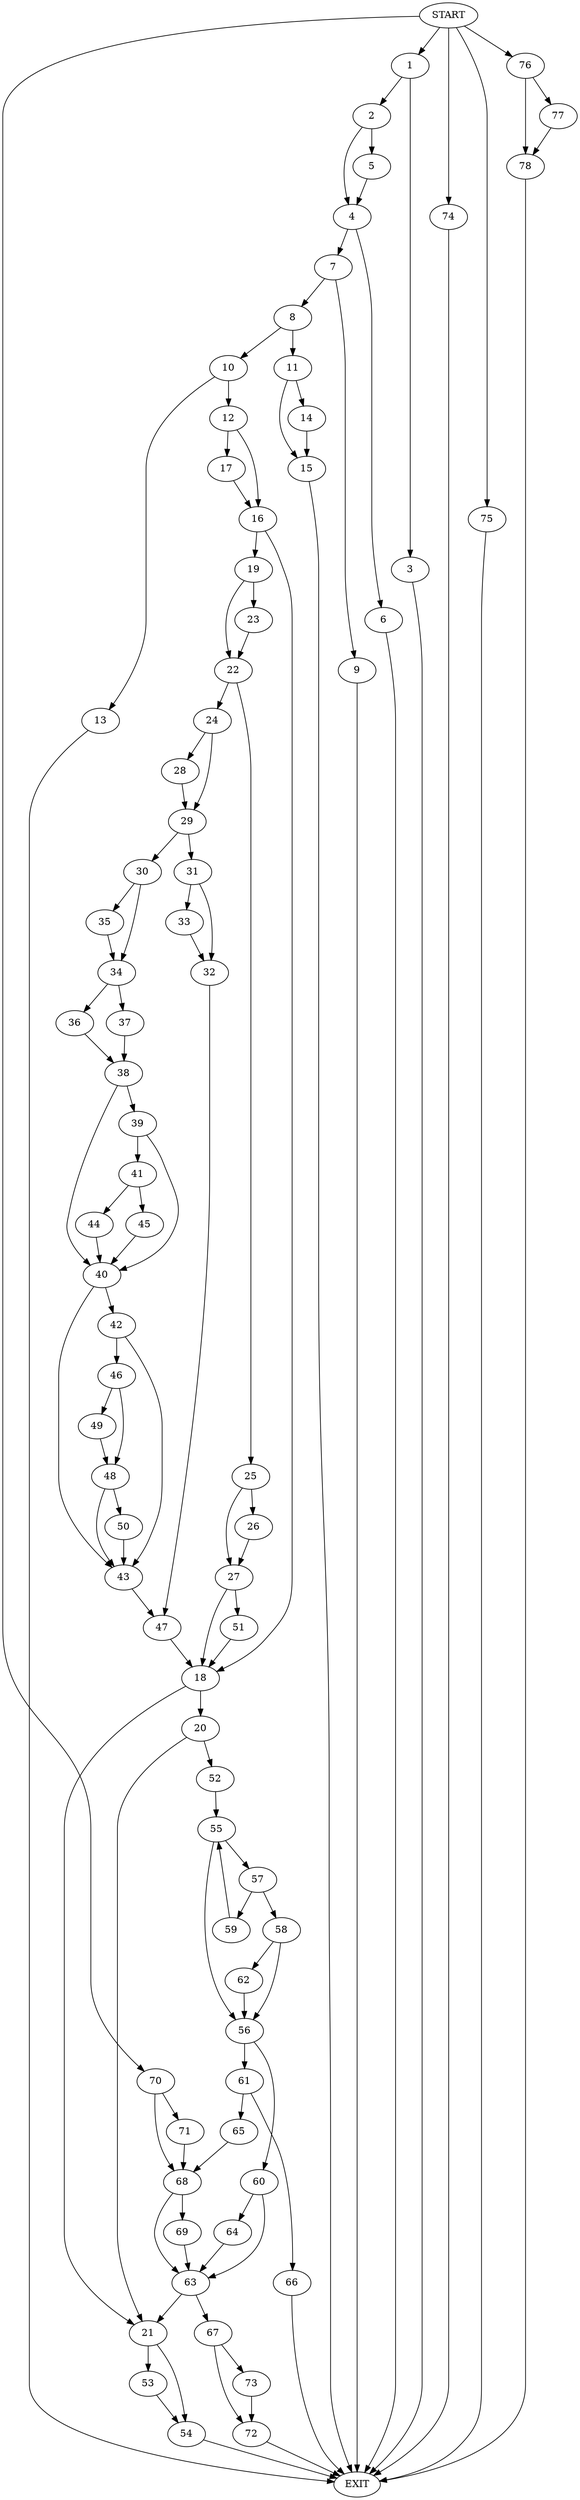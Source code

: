 digraph {
0 [label="START"]
79 [label="EXIT"]
0 -> 1
1 -> 2
1 -> 3
3 -> 79
2 -> 4
2 -> 5
4 -> 6
4 -> 7
5 -> 4
7 -> 8
7 -> 9
6 -> 79
8 -> 10
8 -> 11
9 -> 79
10 -> 12
10 -> 13
11 -> 14
11 -> 15
12 -> 16
12 -> 17
13 -> 79
17 -> 16
16 -> 18
16 -> 19
18 -> 20
18 -> 21
19 -> 22
19 -> 23
22 -> 24
22 -> 25
23 -> 22
25 -> 26
25 -> 27
24 -> 28
24 -> 29
29 -> 30
29 -> 31
28 -> 29
31 -> 32
31 -> 33
30 -> 34
30 -> 35
34 -> 36
34 -> 37
35 -> 34
36 -> 38
37 -> 38
38 -> 39
38 -> 40
39 -> 40
39 -> 41
40 -> 42
40 -> 43
41 -> 44
41 -> 45
44 -> 40
45 -> 40
42 -> 46
42 -> 43
43 -> 47
46 -> 48
46 -> 49
49 -> 48
48 -> 43
48 -> 50
50 -> 43
47 -> 18
32 -> 47
33 -> 32
27 -> 51
27 -> 18
26 -> 27
51 -> 18
20 -> 21
20 -> 52
21 -> 53
21 -> 54
52 -> 55
55 -> 56
55 -> 57
57 -> 58
57 -> 59
56 -> 60
56 -> 61
58 -> 56
58 -> 62
59 -> 55
62 -> 56
60 -> 63
60 -> 64
61 -> 65
61 -> 66
64 -> 63
63 -> 67
63 -> 21
66 -> 79
65 -> 68
68 -> 63
68 -> 69
0 -> 70
70 -> 71
70 -> 68
71 -> 68
69 -> 63
67 -> 72
67 -> 73
73 -> 72
72 -> 79
53 -> 54
54 -> 79
14 -> 15
15 -> 79
0 -> 74
74 -> 79
0 -> 75
75 -> 79
0 -> 76
76 -> 77
76 -> 78
78 -> 79
77 -> 78
}
